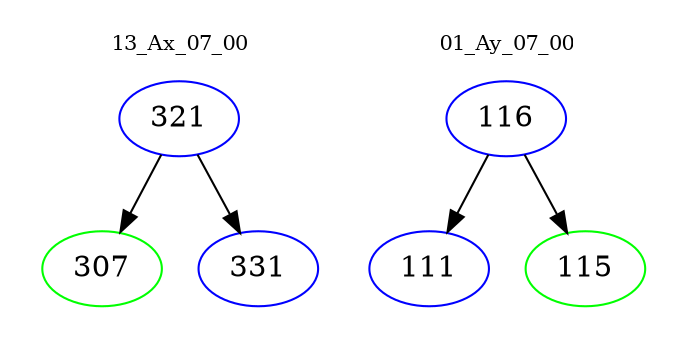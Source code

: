 digraph{
subgraph cluster_0 {
color = white
label = "13_Ax_07_00";
fontsize=10;
T0_321 [label="321", color="blue"]
T0_321 -> T0_307 [color="black"]
T0_307 [label="307", color="green"]
T0_321 -> T0_331 [color="black"]
T0_331 [label="331", color="blue"]
}
subgraph cluster_1 {
color = white
label = "01_Ay_07_00";
fontsize=10;
T1_116 [label="116", color="blue"]
T1_116 -> T1_111 [color="black"]
T1_111 [label="111", color="blue"]
T1_116 -> T1_115 [color="black"]
T1_115 [label="115", color="green"]
}
}
